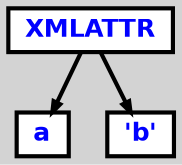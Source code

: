 digraph {

	ordering=out;
	ranksep=.4;
	bgcolor="lightgrey"; node [shape=box, fixedsize=false, fontsize=12, fontname="Helvetica-bold", fontcolor="blue"
		width=.25, height=.25, color="black", fillcolor="white", style="filled, solid, bold"];
	edge [arrowsize=.5, color="black", style="bold"]

  n0 [label="XMLATTR"];
  n1 [label="a"];
  n2 [label="'b'"];

  n0 -> n1 // "XMLATTR" -> "a"
  n0 -> n2 // "XMLATTR" -> "'b'"

}
